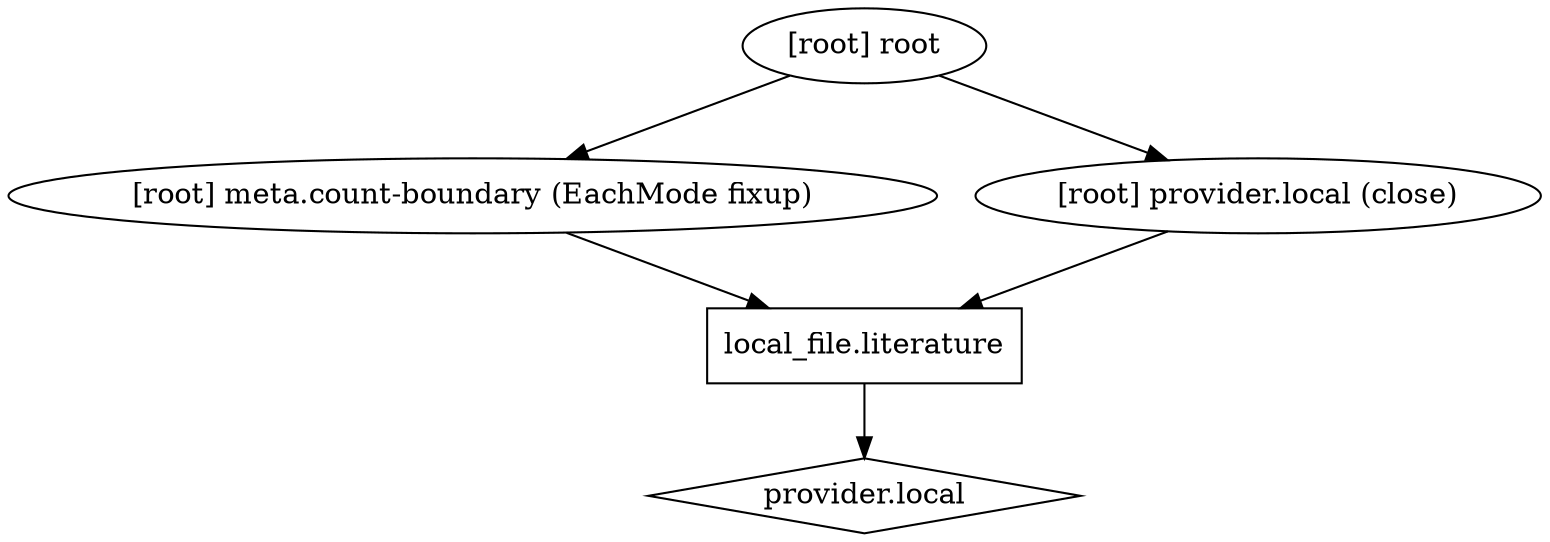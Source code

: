 digraph {
	compound = "true"
	newrank = "true"
	subgraph "root" {
		"[root] local_file.literature" [label = "local_file.literature", shape = "box"]
		"[root] provider.local" [label = "provider.local", shape = "diamond"]
		"[root] local_file.literature" -> "[root] provider.local"
		"[root] meta.count-boundary (EachMode fixup)" -> "[root] local_file.literature"
		"[root] provider.local (close)" -> "[root] local_file.literature"
		"[root] root" -> "[root] meta.count-boundary (EachMode fixup)"
		"[root] root" -> "[root] provider.local (close)"
	}
}

